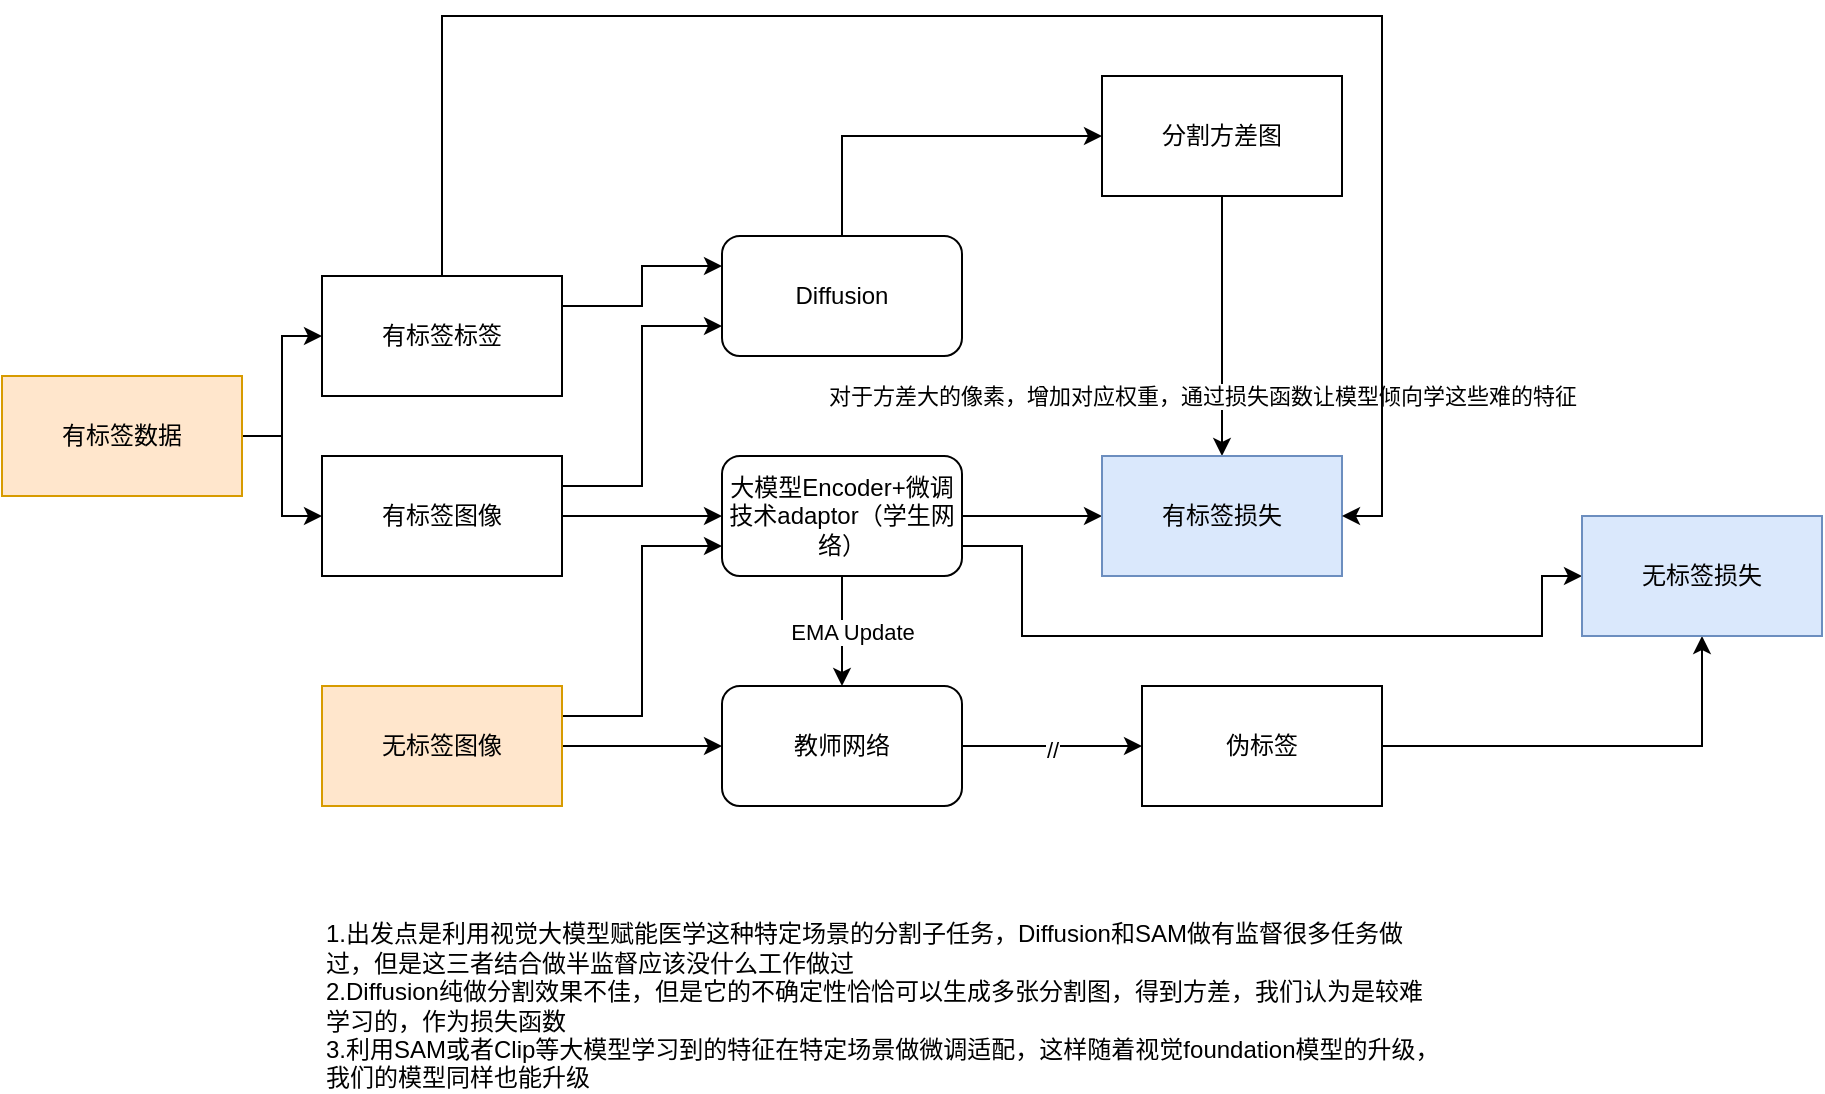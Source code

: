<mxfile version="23.0.1" type="github">
  <diagram name="第 1 页" id="_NEa35Ol8yYJomcQQ9j2">
    <mxGraphModel dx="2261" dy="738" grid="1" gridSize="10" guides="1" tooltips="1" connect="1" arrows="1" fold="1" page="1" pageScale="1" pageWidth="827" pageHeight="1169" math="0" shadow="0">
      <root>
        <mxCell id="0" />
        <mxCell id="1" parent="0" />
        <mxCell id="0mg0Z0cHZFvOnGNr837R-17" style="edgeStyle=orthogonalEdgeStyle;rounded=0;orthogonalLoop=1;jettySize=auto;html=1;exitX=1;exitY=0.5;exitDx=0;exitDy=0;entryX=0;entryY=0.5;entryDx=0;entryDy=0;" edge="1" parent="1" source="0mg0Z0cHZFvOnGNr837R-1" target="0mg0Z0cHZFvOnGNr837R-3">
          <mxGeometry relative="1" as="geometry" />
        </mxCell>
        <mxCell id="0mg0Z0cHZFvOnGNr837R-25" style="edgeStyle=orthogonalEdgeStyle;rounded=0;orthogonalLoop=1;jettySize=auto;html=1;exitX=1;exitY=0.25;exitDx=0;exitDy=0;entryX=0;entryY=0.75;entryDx=0;entryDy=0;" edge="1" parent="1" source="0mg0Z0cHZFvOnGNr837R-1" target="0mg0Z0cHZFvOnGNr837R-8">
          <mxGeometry relative="1" as="geometry" />
        </mxCell>
        <mxCell id="0mg0Z0cHZFvOnGNr837R-1" value="有标签图像" style="rounded=0;whiteSpace=wrap;html=1;" vertex="1" parent="1">
          <mxGeometry x="110" y="440" width="120" height="60" as="geometry" />
        </mxCell>
        <mxCell id="0mg0Z0cHZFvOnGNr837R-28" style="edgeStyle=orthogonalEdgeStyle;rounded=0;orthogonalLoop=1;jettySize=auto;html=1;exitX=1;exitY=0.5;exitDx=0;exitDy=0;" edge="1" parent="1" source="0mg0Z0cHZFvOnGNr837R-2" target="0mg0Z0cHZFvOnGNr837R-27">
          <mxGeometry relative="1" as="geometry" />
        </mxCell>
        <mxCell id="0mg0Z0cHZFvOnGNr837R-34" style="edgeStyle=orthogonalEdgeStyle;rounded=0;orthogonalLoop=1;jettySize=auto;html=1;exitX=1;exitY=0.5;exitDx=0;exitDy=0;entryX=0;entryY=0.75;entryDx=0;entryDy=0;" edge="1" parent="1" source="0mg0Z0cHZFvOnGNr837R-2" target="0mg0Z0cHZFvOnGNr837R-3">
          <mxGeometry relative="1" as="geometry">
            <Array as="points">
              <mxPoint x="230" y="570" />
              <mxPoint x="270" y="570" />
              <mxPoint x="270" y="485" />
            </Array>
          </mxGeometry>
        </mxCell>
        <mxCell id="0mg0Z0cHZFvOnGNr837R-2" value="无标签图像" style="rounded=0;whiteSpace=wrap;html=1;fillColor=#ffe6cc;strokeColor=#d79b00;" vertex="1" parent="1">
          <mxGeometry x="110" y="555" width="120" height="60" as="geometry" />
        </mxCell>
        <mxCell id="0mg0Z0cHZFvOnGNr837R-18" style="edgeStyle=orthogonalEdgeStyle;rounded=0;orthogonalLoop=1;jettySize=auto;html=1;exitX=1;exitY=0.5;exitDx=0;exitDy=0;entryX=0;entryY=0.5;entryDx=0;entryDy=0;" edge="1" parent="1" source="0mg0Z0cHZFvOnGNr837R-3" target="0mg0Z0cHZFvOnGNr837R-13">
          <mxGeometry relative="1" as="geometry" />
        </mxCell>
        <mxCell id="0mg0Z0cHZFvOnGNr837R-29" style="edgeStyle=orthogonalEdgeStyle;rounded=0;orthogonalLoop=1;jettySize=auto;html=1;exitX=0.5;exitY=1;exitDx=0;exitDy=0;entryX=0.5;entryY=0;entryDx=0;entryDy=0;" edge="1" parent="1" source="0mg0Z0cHZFvOnGNr837R-3" target="0mg0Z0cHZFvOnGNr837R-27">
          <mxGeometry relative="1" as="geometry" />
        </mxCell>
        <mxCell id="0mg0Z0cHZFvOnGNr837R-30" value="EMA Update" style="edgeLabel;html=1;align=center;verticalAlign=middle;resizable=0;points=[];" vertex="1" connectable="0" parent="0mg0Z0cHZFvOnGNr837R-29">
          <mxGeometry x="0.018" y="5" relative="1" as="geometry">
            <mxPoint as="offset" />
          </mxGeometry>
        </mxCell>
        <mxCell id="0mg0Z0cHZFvOnGNr837R-45" style="edgeStyle=orthogonalEdgeStyle;rounded=0;orthogonalLoop=1;jettySize=auto;html=1;exitX=1;exitY=0.75;exitDx=0;exitDy=0;entryX=0;entryY=0.5;entryDx=0;entryDy=0;" edge="1" parent="1" source="0mg0Z0cHZFvOnGNr837R-3" target="0mg0Z0cHZFvOnGNr837R-36">
          <mxGeometry relative="1" as="geometry">
            <Array as="points">
              <mxPoint x="460" y="485" />
              <mxPoint x="460" y="530" />
              <mxPoint x="720" y="530" />
              <mxPoint x="720" y="500" />
            </Array>
          </mxGeometry>
        </mxCell>
        <mxCell id="0mg0Z0cHZFvOnGNr837R-3" value="大模型Encoder+微调技术adaptor（学生网络）" style="rounded=1;whiteSpace=wrap;html=1;" vertex="1" parent="1">
          <mxGeometry x="310" y="440" width="120" height="60" as="geometry" />
        </mxCell>
        <mxCell id="0mg0Z0cHZFvOnGNr837R-5" value="1.出发点是利用视觉大模型赋能医学这种特定场景的分割子任务，Diffusion和SAM做有监督很多任务做过，但是这三者结合做半监督应该没什么工作做过&lt;br&gt;2.Diffusion纯做分割效果不佳，但是它的不确定性恰恰可以生成多张分割图，得到方差，我们认为是较难学习的，作为损失函数&lt;br&gt;3.利用SAM或者Clip等大模型学习到的特征在特定场景做微调适配，这样随着视觉foundation模型的升级，我们的模型同样也能升级" style="text;html=1;strokeColor=none;fillColor=none;align=left;verticalAlign=middle;whiteSpace=wrap;rounded=0;" vertex="1" parent="1">
          <mxGeometry x="110" y="700" width="560" height="30" as="geometry" />
        </mxCell>
        <mxCell id="0mg0Z0cHZFvOnGNr837R-12" style="edgeStyle=orthogonalEdgeStyle;rounded=0;orthogonalLoop=1;jettySize=auto;html=1;entryX=0;entryY=0.5;entryDx=0;entryDy=0;" edge="1" parent="1" source="0mg0Z0cHZFvOnGNr837R-8" target="0mg0Z0cHZFvOnGNr837R-11">
          <mxGeometry relative="1" as="geometry">
            <Array as="points">
              <mxPoint x="370" y="280" />
            </Array>
          </mxGeometry>
        </mxCell>
        <mxCell id="0mg0Z0cHZFvOnGNr837R-8" value="Diffusion" style="rounded=1;whiteSpace=wrap;html=1;" vertex="1" parent="1">
          <mxGeometry x="310" y="330" width="120" height="60" as="geometry" />
        </mxCell>
        <mxCell id="0mg0Z0cHZFvOnGNr837R-15" style="edgeStyle=orthogonalEdgeStyle;rounded=0;orthogonalLoop=1;jettySize=auto;html=1;exitX=0.5;exitY=1;exitDx=0;exitDy=0;" edge="1" parent="1" source="0mg0Z0cHZFvOnGNr837R-11" target="0mg0Z0cHZFvOnGNr837R-13">
          <mxGeometry relative="1" as="geometry" />
        </mxCell>
        <mxCell id="0mg0Z0cHZFvOnGNr837R-16" value="对于方差大的像素，增加对应权重，通过损失函数让模型倾向学这些难的特征" style="edgeLabel;html=1;align=center;verticalAlign=middle;resizable=0;points=[];" vertex="1" connectable="0" parent="0mg0Z0cHZFvOnGNr837R-15">
          <mxGeometry x="0.262" y="1" relative="1" as="geometry">
            <mxPoint x="-11" y="18" as="offset" />
          </mxGeometry>
        </mxCell>
        <mxCell id="0mg0Z0cHZFvOnGNr837R-11" value="分割方差图" style="rounded=0;whiteSpace=wrap;html=1;" vertex="1" parent="1">
          <mxGeometry x="500" y="250" width="120" height="60" as="geometry" />
        </mxCell>
        <mxCell id="0mg0Z0cHZFvOnGNr837R-13" value="有标签损失" style="rounded=0;whiteSpace=wrap;html=1;fillColor=#dae8fc;strokeColor=#6c8ebf;" vertex="1" parent="1">
          <mxGeometry x="500" y="440" width="120" height="60" as="geometry" />
        </mxCell>
        <mxCell id="0mg0Z0cHZFvOnGNr837R-26" style="edgeStyle=orthogonalEdgeStyle;rounded=0;orthogonalLoop=1;jettySize=auto;html=1;exitX=1;exitY=0.25;exitDx=0;exitDy=0;entryX=0;entryY=0.25;entryDx=0;entryDy=0;" edge="1" parent="1" source="0mg0Z0cHZFvOnGNr837R-19" target="0mg0Z0cHZFvOnGNr837R-8">
          <mxGeometry relative="1" as="geometry" />
        </mxCell>
        <mxCell id="0mg0Z0cHZFvOnGNr837R-46" style="edgeStyle=orthogonalEdgeStyle;rounded=0;orthogonalLoop=1;jettySize=auto;html=1;entryX=1;entryY=0.5;entryDx=0;entryDy=0;" edge="1" parent="1" source="0mg0Z0cHZFvOnGNr837R-19" target="0mg0Z0cHZFvOnGNr837R-13">
          <mxGeometry relative="1" as="geometry">
            <Array as="points">
              <mxPoint x="170" y="220" />
              <mxPoint x="640" y="220" />
              <mxPoint x="640" y="470" />
            </Array>
          </mxGeometry>
        </mxCell>
        <mxCell id="0mg0Z0cHZFvOnGNr837R-19" value="有标签标签" style="rounded=0;whiteSpace=wrap;html=1;" vertex="1" parent="1">
          <mxGeometry x="110" y="350" width="120" height="60" as="geometry" />
        </mxCell>
        <mxCell id="0mg0Z0cHZFvOnGNr837R-21" style="edgeStyle=orthogonalEdgeStyle;rounded=0;orthogonalLoop=1;jettySize=auto;html=1;exitX=1;exitY=0.5;exitDx=0;exitDy=0;entryX=0;entryY=0.5;entryDx=0;entryDy=0;" edge="1" parent="1" source="0mg0Z0cHZFvOnGNr837R-20" target="0mg0Z0cHZFvOnGNr837R-19">
          <mxGeometry relative="1" as="geometry" />
        </mxCell>
        <mxCell id="0mg0Z0cHZFvOnGNr837R-22" style="edgeStyle=orthogonalEdgeStyle;rounded=0;orthogonalLoop=1;jettySize=auto;html=1;exitX=1;exitY=0.5;exitDx=0;exitDy=0;entryX=0;entryY=0.5;entryDx=0;entryDy=0;" edge="1" parent="1" source="0mg0Z0cHZFvOnGNr837R-20" target="0mg0Z0cHZFvOnGNr837R-1">
          <mxGeometry relative="1" as="geometry" />
        </mxCell>
        <mxCell id="0mg0Z0cHZFvOnGNr837R-20" value="有标签数据" style="rounded=0;whiteSpace=wrap;html=1;fillColor=#ffe6cc;strokeColor=#d79b00;" vertex="1" parent="1">
          <mxGeometry x="-50" y="400" width="120" height="60" as="geometry" />
        </mxCell>
        <mxCell id="0mg0Z0cHZFvOnGNr837R-32" value="" style="edgeStyle=orthogonalEdgeStyle;rounded=0;orthogonalLoop=1;jettySize=auto;html=1;entryX=0;entryY=0.5;entryDx=0;entryDy=0;" edge="1" parent="1" source="0mg0Z0cHZFvOnGNr837R-27" target="0mg0Z0cHZFvOnGNr837R-33">
          <mxGeometry relative="1" as="geometry">
            <mxPoint x="510" y="585" as="targetPoint" />
          </mxGeometry>
        </mxCell>
        <mxCell id="0mg0Z0cHZFvOnGNr837R-39" value="//" style="edgeLabel;html=1;align=center;verticalAlign=middle;resizable=0;points=[];" vertex="1" connectable="0" parent="0mg0Z0cHZFvOnGNr837R-32">
          <mxGeometry y="-2" relative="1" as="geometry">
            <mxPoint as="offset" />
          </mxGeometry>
        </mxCell>
        <mxCell id="0mg0Z0cHZFvOnGNr837R-27" value="教师网络" style="rounded=1;whiteSpace=wrap;html=1;" vertex="1" parent="1">
          <mxGeometry x="310" y="555" width="120" height="60" as="geometry" />
        </mxCell>
        <mxCell id="0mg0Z0cHZFvOnGNr837R-38" style="edgeStyle=orthogonalEdgeStyle;rounded=0;orthogonalLoop=1;jettySize=auto;html=1;exitX=1;exitY=0.5;exitDx=0;exitDy=0;" edge="1" parent="1" source="0mg0Z0cHZFvOnGNr837R-33" target="0mg0Z0cHZFvOnGNr837R-36">
          <mxGeometry relative="1" as="geometry" />
        </mxCell>
        <mxCell id="0mg0Z0cHZFvOnGNr837R-33" value="伪标签" style="rounded=0;whiteSpace=wrap;html=1;" vertex="1" parent="1">
          <mxGeometry x="520" y="555" width="120" height="60" as="geometry" />
        </mxCell>
        <mxCell id="0mg0Z0cHZFvOnGNr837R-36" value="无标签损失" style="rounded=0;whiteSpace=wrap;html=1;fillColor=#dae8fc;strokeColor=#6c8ebf;" vertex="1" parent="1">
          <mxGeometry x="740" y="470" width="120" height="60" as="geometry" />
        </mxCell>
      </root>
    </mxGraphModel>
  </diagram>
</mxfile>
